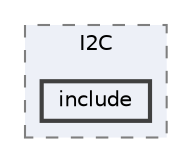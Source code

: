 digraph "src/libs/I2C/include"
{
 // LATEX_PDF_SIZE
  bgcolor="transparent";
  edge [fontname=Helvetica,fontsize=10,labelfontname=Helvetica,labelfontsize=10];
  node [fontname=Helvetica,fontsize=10,shape=box,height=0.2,width=0.4];
  compound=true
  subgraph clusterdir_c5b6cf1be5c03532ee49a19487970389 {
    graph [ bgcolor="#edf0f7", pencolor="grey50", label="I2C", fontname=Helvetica,fontsize=10 style="filled,dashed", URL="dir_c5b6cf1be5c03532ee49a19487970389.html",tooltip=""]
  dir_1d8a4c1919ac9930dce0ea16ec11cfb2 [label="include", fillcolor="#edf0f7", color="grey25", style="filled,bold", URL="dir_1d8a4c1919ac9930dce0ea16ec11cfb2.html",tooltip=""];
  }
}
